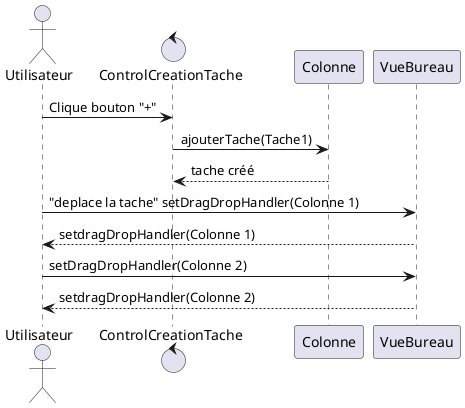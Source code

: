 @startuml
actor Utilisateur
control ControlCreationTache
Utilisateur -> ControlCreationTache : Clique bouton "+"
ControlCreationTache -> Colonne: ajouterTache(Tache1)
Colonne --> ControlCreationTache: tache créé

Utilisateur -> VueBureau : "deplace la tache" setDragDropHandler(Colonne 1)
VueBureau --> Utilisateur : setdragDropHandler(Colonne 1)
Utilisateur -> VueBureau : setDragDropHandler(Colonne 2)
VueBureau --> Utilisateur : setdragDropHandler(Colonne 2)
@enduml